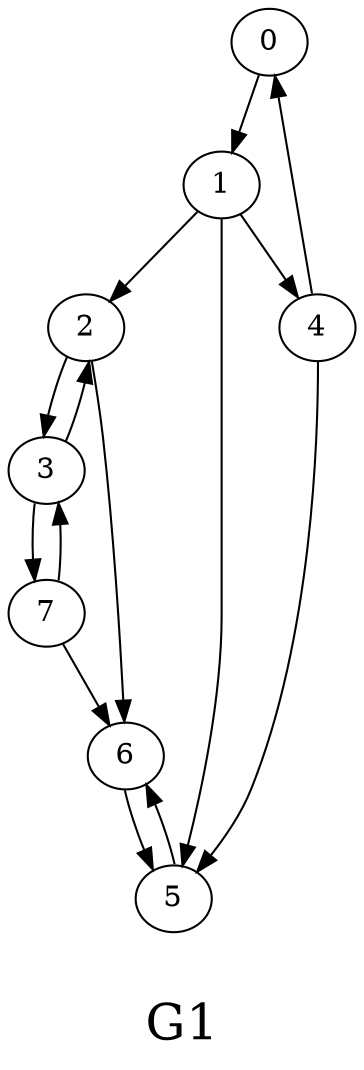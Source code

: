 /*****
G1
*****/

digraph G {
  graph [splines=true overlap=false]
  node  [shape=ellipse, width=0.3, height=0.3]
  0 [label="0"];
  1 [label="1"];
  2 [label="2"];
  4 [label="4"];
  5 [label="5"];
  3 [label="3"];
  6 [label="6"];
  7 [label="7"];
  0 -> 1;
  1 -> 2;
  1 -> 4;
  1 -> 5;
  2 -> 3;
  2 -> 6;
  4 -> 0;
  4 -> 5;
  5 -> 6;
  3 -> 2;
  3 -> 7;
  6 -> 5;
  7 -> 3;
  7 -> 6;
  label = "\nG1\n";  fontsize=24;
}
